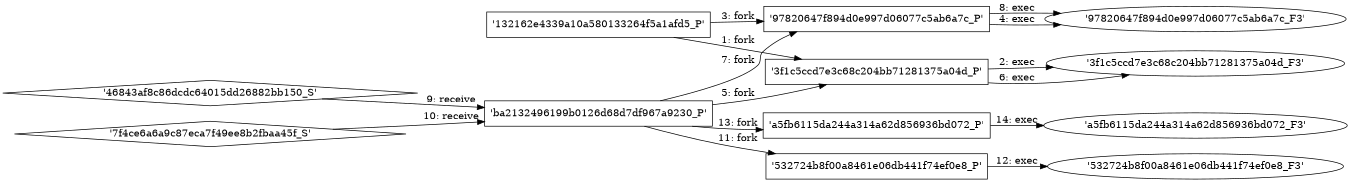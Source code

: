 digraph "D:\Learning\Paper\apt\基于CTI的攻击预警\Dataset\攻击图\ASGfromALLCTI\Step 2. Manage authentication and safeguard access top 10 actions to secure your environment.dot" {
rankdir="LR"
size="9"
fixedsize="false"
splines="true"
nodesep=0.3
ranksep=0
fontsize=10
overlap="scalexy"
engine= "neato"
	"'132162e4339a10a580133264f5a1afd5_P'" [node_type=Process shape=box]
	"'3f1c5ccd7e3c68c204bb71281375a04d_P'" [node_type=Process shape=box]
	"'132162e4339a10a580133264f5a1afd5_P'" -> "'3f1c5ccd7e3c68c204bb71281375a04d_P'" [label="1: fork"]
	"'3f1c5ccd7e3c68c204bb71281375a04d_P'" [node_type=Process shape=box]
	"'3f1c5ccd7e3c68c204bb71281375a04d_F3'" [node_type=File shape=ellipse]
	"'3f1c5ccd7e3c68c204bb71281375a04d_P'" -> "'3f1c5ccd7e3c68c204bb71281375a04d_F3'" [label="2: exec"]
	"'132162e4339a10a580133264f5a1afd5_P'" [node_type=Process shape=box]
	"'97820647f894d0e997d06077c5ab6a7c_P'" [node_type=Process shape=box]
	"'132162e4339a10a580133264f5a1afd5_P'" -> "'97820647f894d0e997d06077c5ab6a7c_P'" [label="3: fork"]
	"'97820647f894d0e997d06077c5ab6a7c_P'" [node_type=Process shape=box]
	"'97820647f894d0e997d06077c5ab6a7c_F3'" [node_type=File shape=ellipse]
	"'97820647f894d0e997d06077c5ab6a7c_P'" -> "'97820647f894d0e997d06077c5ab6a7c_F3'" [label="4: exec"]
	"'ba2132496199b0126d68d7df967a9230_P'" [node_type=Process shape=box]
	"'3f1c5ccd7e3c68c204bb71281375a04d_P'" [node_type=Process shape=box]
	"'ba2132496199b0126d68d7df967a9230_P'" -> "'3f1c5ccd7e3c68c204bb71281375a04d_P'" [label="5: fork"]
	"'3f1c5ccd7e3c68c204bb71281375a04d_P'" [node_type=Process shape=box]
	"'3f1c5ccd7e3c68c204bb71281375a04d_F3'" [node_type=File shape=ellipse]
	"'3f1c5ccd7e3c68c204bb71281375a04d_P'" -> "'3f1c5ccd7e3c68c204bb71281375a04d_F3'" [label="6: exec"]
	"'ba2132496199b0126d68d7df967a9230_P'" [node_type=Process shape=box]
	"'97820647f894d0e997d06077c5ab6a7c_P'" [node_type=Process shape=box]
	"'ba2132496199b0126d68d7df967a9230_P'" -> "'97820647f894d0e997d06077c5ab6a7c_P'" [label="7: fork"]
	"'97820647f894d0e997d06077c5ab6a7c_P'" [node_type=Process shape=box]
	"'97820647f894d0e997d06077c5ab6a7c_F3'" [node_type=File shape=ellipse]
	"'97820647f894d0e997d06077c5ab6a7c_P'" -> "'97820647f894d0e997d06077c5ab6a7c_F3'" [label="8: exec"]
	"'ba2132496199b0126d68d7df967a9230_P'" [node_type=Process shape=box]
	"'46843af8c86dcdc64015dd26882bb150_S'" [node_type=Socket shape=diamond]
	"'46843af8c86dcdc64015dd26882bb150_S'" -> "'ba2132496199b0126d68d7df967a9230_P'" [label="9: receive"]
	"'ba2132496199b0126d68d7df967a9230_P'" [node_type=Process shape=box]
	"'7f4ce6a6a9c87eca7f49ee8b2fbaa45f_S'" [node_type=Socket shape=diamond]
	"'7f4ce6a6a9c87eca7f49ee8b2fbaa45f_S'" -> "'ba2132496199b0126d68d7df967a9230_P'" [label="10: receive"]
	"'ba2132496199b0126d68d7df967a9230_P'" [node_type=Process shape=box]
	"'532724b8f00a8461e06db441f74ef0e8_P'" [node_type=Process shape=box]
	"'ba2132496199b0126d68d7df967a9230_P'" -> "'532724b8f00a8461e06db441f74ef0e8_P'" [label="11: fork"]
	"'532724b8f00a8461e06db441f74ef0e8_P'" [node_type=Process shape=box]
	"'532724b8f00a8461e06db441f74ef0e8_F3'" [node_type=File shape=ellipse]
	"'532724b8f00a8461e06db441f74ef0e8_P'" -> "'532724b8f00a8461e06db441f74ef0e8_F3'" [label="12: exec"]
	"'ba2132496199b0126d68d7df967a9230_P'" [node_type=Process shape=box]
	"'a5fb6115da244a314a62d856936bd072_P'" [node_type=Process shape=box]
	"'ba2132496199b0126d68d7df967a9230_P'" -> "'a5fb6115da244a314a62d856936bd072_P'" [label="13: fork"]
	"'a5fb6115da244a314a62d856936bd072_P'" [node_type=Process shape=box]
	"'a5fb6115da244a314a62d856936bd072_F3'" [node_type=File shape=ellipse]
	"'a5fb6115da244a314a62d856936bd072_P'" -> "'a5fb6115da244a314a62d856936bd072_F3'" [label="14: exec"]
}
